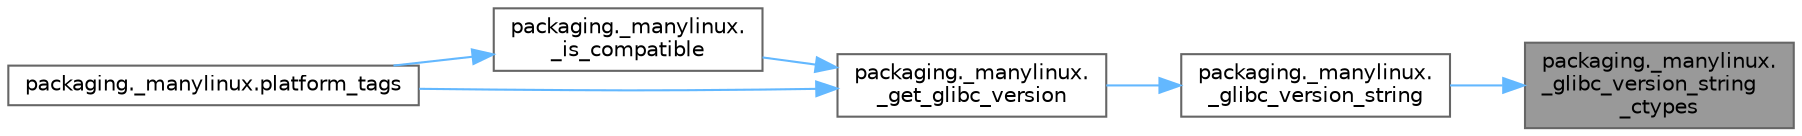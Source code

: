digraph "packaging._manylinux._glibc_version_string_ctypes"
{
 // LATEX_PDF_SIZE
  bgcolor="transparent";
  edge [fontname=Helvetica,fontsize=10,labelfontname=Helvetica,labelfontsize=10];
  node [fontname=Helvetica,fontsize=10,shape=box,height=0.2,width=0.4];
  rankdir="RL";
  Node1 [id="Node000001",label="packaging._manylinux.\l_glibc_version_string\l_ctypes",height=0.2,width=0.4,color="gray40", fillcolor="grey60", style="filled", fontcolor="black",tooltip=" "];
  Node1 -> Node2 [id="edge1_Node000001_Node000002",dir="back",color="steelblue1",style="solid",tooltip=" "];
  Node2 [id="Node000002",label="packaging._manylinux.\l_glibc_version_string",height=0.2,width=0.4,color="grey40", fillcolor="white", style="filled",URL="$namespacepackaging_1_1__manylinux.html#a31edadb3a321628c6d182bf29da8a19a",tooltip=" "];
  Node2 -> Node3 [id="edge2_Node000002_Node000003",dir="back",color="steelblue1",style="solid",tooltip=" "];
  Node3 [id="Node000003",label="packaging._manylinux.\l_get_glibc_version",height=0.2,width=0.4,color="grey40", fillcolor="white", style="filled",URL="$namespacepackaging_1_1__manylinux.html#af796d19fec233a1d8b955ab08ddc5487",tooltip=" "];
  Node3 -> Node4 [id="edge3_Node000003_Node000004",dir="back",color="steelblue1",style="solid",tooltip=" "];
  Node4 [id="Node000004",label="packaging._manylinux.\l_is_compatible",height=0.2,width=0.4,color="grey40", fillcolor="white", style="filled",URL="$namespacepackaging_1_1__manylinux.html#a992f32b0269b04d028e9bd68e61c6f12",tooltip=" "];
  Node4 -> Node5 [id="edge4_Node000004_Node000005",dir="back",color="steelblue1",style="solid",tooltip=" "];
  Node5 [id="Node000005",label="packaging._manylinux.platform_tags",height=0.2,width=0.4,color="grey40", fillcolor="white", style="filled",URL="$namespacepackaging_1_1__manylinux.html#acf43b1285e761864a3d3c89a419f18a1",tooltip=" "];
  Node3 -> Node5 [id="edge5_Node000003_Node000005",dir="back",color="steelblue1",style="solid",tooltip=" "];
}
